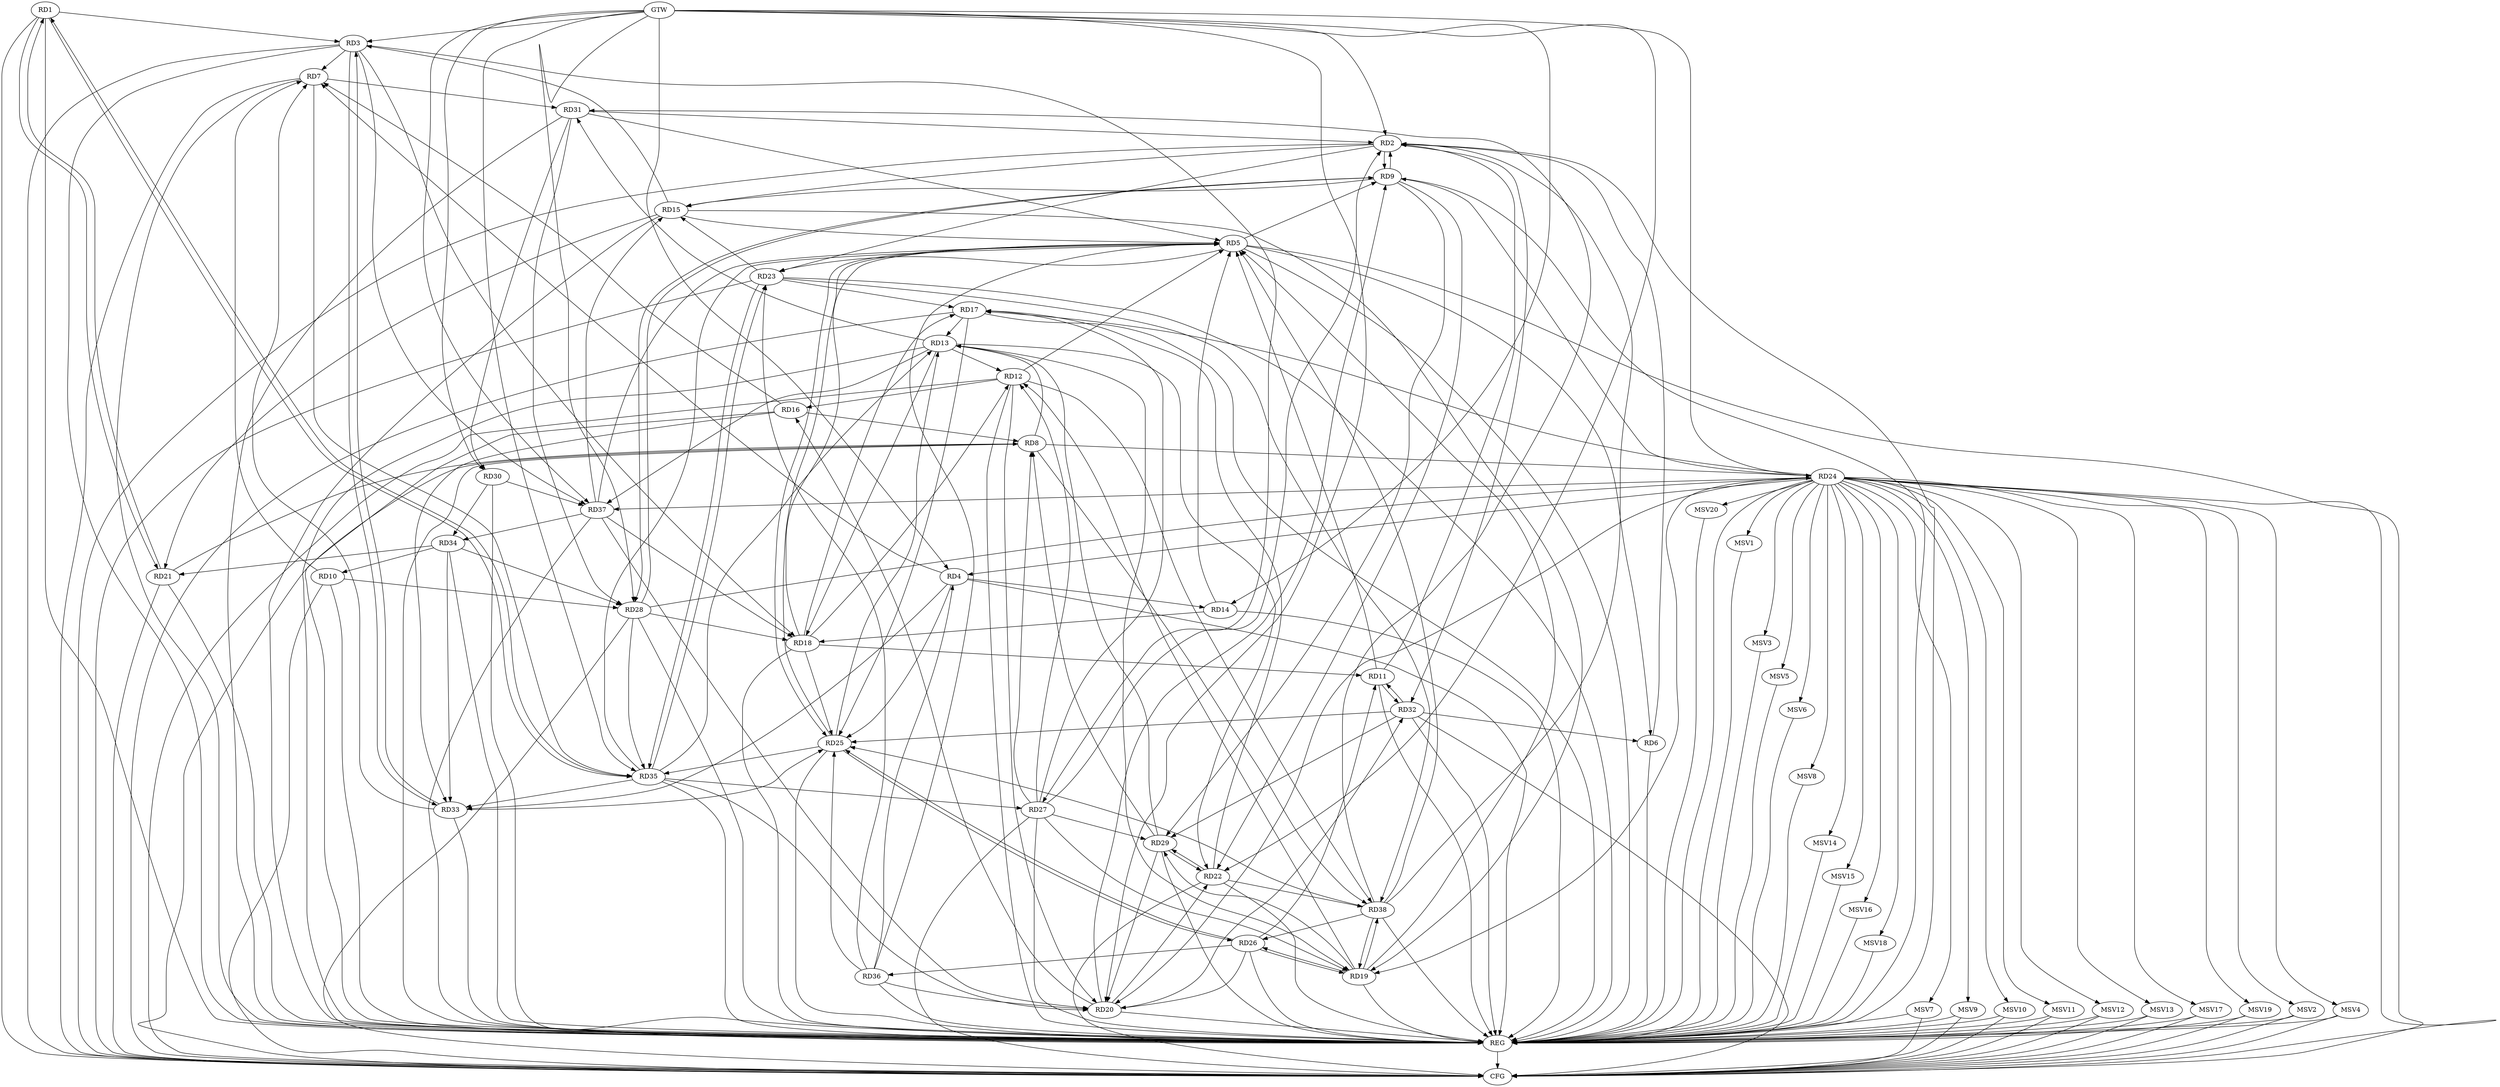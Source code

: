 strict digraph G {
  RD1 [ label="RD1" ];
  RD2 [ label="RD2" ];
  RD3 [ label="RD3" ];
  RD4 [ label="RD4" ];
  RD5 [ label="RD5" ];
  RD6 [ label="RD6" ];
  RD7 [ label="RD7" ];
  RD8 [ label="RD8" ];
  RD9 [ label="RD9" ];
  RD10 [ label="RD10" ];
  RD11 [ label="RD11" ];
  RD12 [ label="RD12" ];
  RD13 [ label="RD13" ];
  RD14 [ label="RD14" ];
  RD15 [ label="RD15" ];
  RD16 [ label="RD16" ];
  RD17 [ label="RD17" ];
  RD18 [ label="RD18" ];
  RD19 [ label="RD19" ];
  RD20 [ label="RD20" ];
  RD21 [ label="RD21" ];
  RD22 [ label="RD22" ];
  RD23 [ label="RD23" ];
  RD24 [ label="RD24" ];
  RD25 [ label="RD25" ];
  RD26 [ label="RD26" ];
  RD27 [ label="RD27" ];
  RD28 [ label="RD28" ];
  RD29 [ label="RD29" ];
  RD30 [ label="RD30" ];
  RD31 [ label="RD31" ];
  RD32 [ label="RD32" ];
  RD33 [ label="RD33" ];
  RD34 [ label="RD34" ];
  RD35 [ label="RD35" ];
  RD36 [ label="RD36" ];
  RD37 [ label="RD37" ];
  RD38 [ label="RD38" ];
  GTW [ label="GTW" ];
  REG [ label="REG" ];
  CFG [ label="CFG" ];
  MSV1 [ label="MSV1" ];
  MSV2 [ label="MSV2" ];
  MSV3 [ label="MSV3" ];
  MSV4 [ label="MSV4" ];
  MSV5 [ label="MSV5" ];
  MSV6 [ label="MSV6" ];
  MSV7 [ label="MSV7" ];
  MSV8 [ label="MSV8" ];
  MSV9 [ label="MSV9" ];
  MSV10 [ label="MSV10" ];
  MSV11 [ label="MSV11" ];
  MSV12 [ label="MSV12" ];
  MSV13 [ label="MSV13" ];
  MSV14 [ label="MSV14" ];
  MSV15 [ label="MSV15" ];
  MSV16 [ label="MSV16" ];
  MSV17 [ label="MSV17" ];
  MSV18 [ label="MSV18" ];
  MSV19 [ label="MSV19" ];
  MSV20 [ label="MSV20" ];
  RD1 -> RD3;
  RD1 -> RD21;
  RD21 -> RD1;
  RD1 -> RD35;
  RD35 -> RD1;
  RD6 -> RD2;
  RD2 -> RD9;
  RD9 -> RD2;
  RD11 -> RD2;
  RD2 -> RD15;
  RD2 -> RD23;
  RD27 -> RD2;
  RD31 -> RD2;
  RD2 -> RD32;
  RD38 -> RD2;
  RD3 -> RD7;
  RD15 -> RD3;
  RD3 -> RD18;
  RD3 -> RD27;
  RD3 -> RD33;
  RD33 -> RD3;
  RD3 -> RD37;
  RD4 -> RD7;
  RD4 -> RD14;
  RD24 -> RD4;
  RD4 -> RD25;
  RD4 -> RD33;
  RD36 -> RD4;
  RD5 -> RD6;
  RD5 -> RD9;
  RD11 -> RD5;
  RD12 -> RD5;
  RD14 -> RD5;
  RD15 -> RD5;
  RD18 -> RD5;
  RD19 -> RD5;
  RD5 -> RD23;
  RD5 -> RD25;
  RD25 -> RD5;
  RD31 -> RD5;
  RD35 -> RD5;
  RD36 -> RD5;
  RD37 -> RD5;
  RD38 -> RD5;
  RD32 -> RD6;
  RD10 -> RD7;
  RD16 -> RD7;
  RD7 -> RD31;
  RD33 -> RD7;
  RD7 -> RD35;
  RD8 -> RD13;
  RD16 -> RD8;
  RD21 -> RD8;
  RD8 -> RD24;
  RD27 -> RD8;
  RD29 -> RD8;
  RD8 -> RD38;
  RD9 -> RD15;
  RD20 -> RD9;
  RD9 -> RD22;
  RD24 -> RD9;
  RD9 -> RD28;
  RD28 -> RD9;
  RD9 -> RD29;
  RD10 -> RD28;
  RD34 -> RD10;
  RD18 -> RD11;
  RD26 -> RD11;
  RD11 -> RD32;
  RD32 -> RD11;
  RD13 -> RD12;
  RD12 -> RD16;
  RD18 -> RD12;
  RD19 -> RD12;
  RD12 -> RD20;
  RD27 -> RD12;
  RD12 -> RD38;
  RD17 -> RD13;
  RD13 -> RD18;
  RD13 -> RD19;
  RD13 -> RD22;
  RD25 -> RD13;
  RD29 -> RD13;
  RD13 -> RD31;
  RD35 -> RD13;
  RD13 -> RD37;
  RD14 -> RD18;
  RD15 -> RD19;
  RD15 -> RD21;
  RD23 -> RD15;
  RD37 -> RD15;
  RD20 -> RD16;
  RD16 -> RD33;
  RD18 -> RD17;
  RD22 -> RD17;
  RD23 -> RD17;
  RD24 -> RD17;
  RD17 -> RD25;
  RD27 -> RD17;
  RD18 -> RD25;
  RD28 -> RD18;
  RD37 -> RD18;
  RD24 -> RD19;
  RD19 -> RD26;
  RD26 -> RD19;
  RD27 -> RD19;
  RD19 -> RD29;
  RD19 -> RD38;
  RD38 -> RD19;
  RD20 -> RD22;
  RD24 -> RD20;
  RD26 -> RD20;
  RD29 -> RD20;
  RD20 -> RD32;
  RD35 -> RD20;
  RD36 -> RD20;
  RD37 -> RD20;
  RD34 -> RD21;
  RD22 -> RD29;
  RD29 -> RD22;
  RD22 -> RD38;
  RD23 -> RD35;
  RD35 -> RD23;
  RD36 -> RD23;
  RD23 -> RD38;
  RD28 -> RD24;
  RD24 -> RD37;
  RD25 -> RD26;
  RD26 -> RD25;
  RD32 -> RD25;
  RD33 -> RD25;
  RD25 -> RD35;
  RD36 -> RD25;
  RD38 -> RD25;
  RD26 -> RD36;
  RD38 -> RD26;
  RD27 -> RD29;
  RD35 -> RD27;
  RD31 -> RD28;
  RD34 -> RD28;
  RD28 -> RD35;
  RD32 -> RD29;
  RD31 -> RD30;
  RD30 -> RD34;
  RD30 -> RD37;
  RD38 -> RD31;
  RD34 -> RD33;
  RD35 -> RD33;
  RD37 -> RD34;
  GTW -> RD30;
  GTW -> RD4;
  GTW -> RD14;
  GTW -> RD2;
  GTW -> RD20;
  GTW -> RD3;
  GTW -> RD37;
  GTW -> RD24;
  GTW -> RD28;
  GTW -> RD22;
  GTW -> RD35;
  RD1 -> REG;
  RD2 -> REG;
  RD3 -> REG;
  RD4 -> REG;
  RD5 -> REG;
  RD6 -> REG;
  RD7 -> REG;
  RD8 -> REG;
  RD9 -> REG;
  RD10 -> REG;
  RD11 -> REG;
  RD12 -> REG;
  RD13 -> REG;
  RD14 -> REG;
  RD15 -> REG;
  RD16 -> REG;
  RD17 -> REG;
  RD18 -> REG;
  RD19 -> REG;
  RD20 -> REG;
  RD21 -> REG;
  RD22 -> REG;
  RD23 -> REG;
  RD24 -> REG;
  RD25 -> REG;
  RD26 -> REG;
  RD27 -> REG;
  RD28 -> REG;
  RD29 -> REG;
  RD30 -> REG;
  RD31 -> REG;
  RD32 -> REG;
  RD33 -> REG;
  RD34 -> REG;
  RD35 -> REG;
  RD36 -> REG;
  RD37 -> REG;
  RD38 -> REG;
  RD1 -> CFG;
  RD21 -> CFG;
  RD3 -> CFG;
  RD27 -> CFG;
  RD17 -> CFG;
  RD7 -> CFG;
  RD2 -> CFG;
  RD24 -> CFG;
  RD5 -> CFG;
  RD12 -> CFG;
  RD32 -> CFG;
  RD23 -> CFG;
  RD10 -> CFG;
  RD28 -> CFG;
  RD22 -> CFG;
  RD8 -> CFG;
  REG -> CFG;
  RD24 -> MSV1;
  RD24 -> MSV2;
  RD24 -> MSV3;
  RD24 -> MSV4;
  RD24 -> MSV5;
  MSV1 -> REG;
  MSV2 -> REG;
  MSV2 -> CFG;
  MSV3 -> REG;
  MSV4 -> REG;
  MSV4 -> CFG;
  MSV5 -> REG;
  RD24 -> MSV6;
  MSV6 -> REG;
  RD24 -> MSV7;
  RD24 -> MSV8;
  MSV7 -> REG;
  MSV7 -> CFG;
  MSV8 -> REG;
  RD24 -> MSV9;
  MSV9 -> REG;
  MSV9 -> CFG;
  RD24 -> MSV10;
  MSV10 -> REG;
  MSV10 -> CFG;
  RD24 -> MSV11;
  RD24 -> MSV12;
  MSV11 -> REG;
  MSV11 -> CFG;
  MSV12 -> REG;
  MSV12 -> CFG;
  RD24 -> MSV13;
  MSV13 -> REG;
  MSV13 -> CFG;
  RD24 -> MSV14;
  RD24 -> MSV15;
  RD24 -> MSV16;
  MSV14 -> REG;
  MSV15 -> REG;
  MSV16 -> REG;
  RD24 -> MSV17;
  MSV17 -> REG;
  MSV17 -> CFG;
  RD24 -> MSV18;
  RD24 -> MSV19;
  RD24 -> MSV20;
  MSV18 -> REG;
  MSV19 -> REG;
  MSV19 -> CFG;
  MSV20 -> REG;
}
